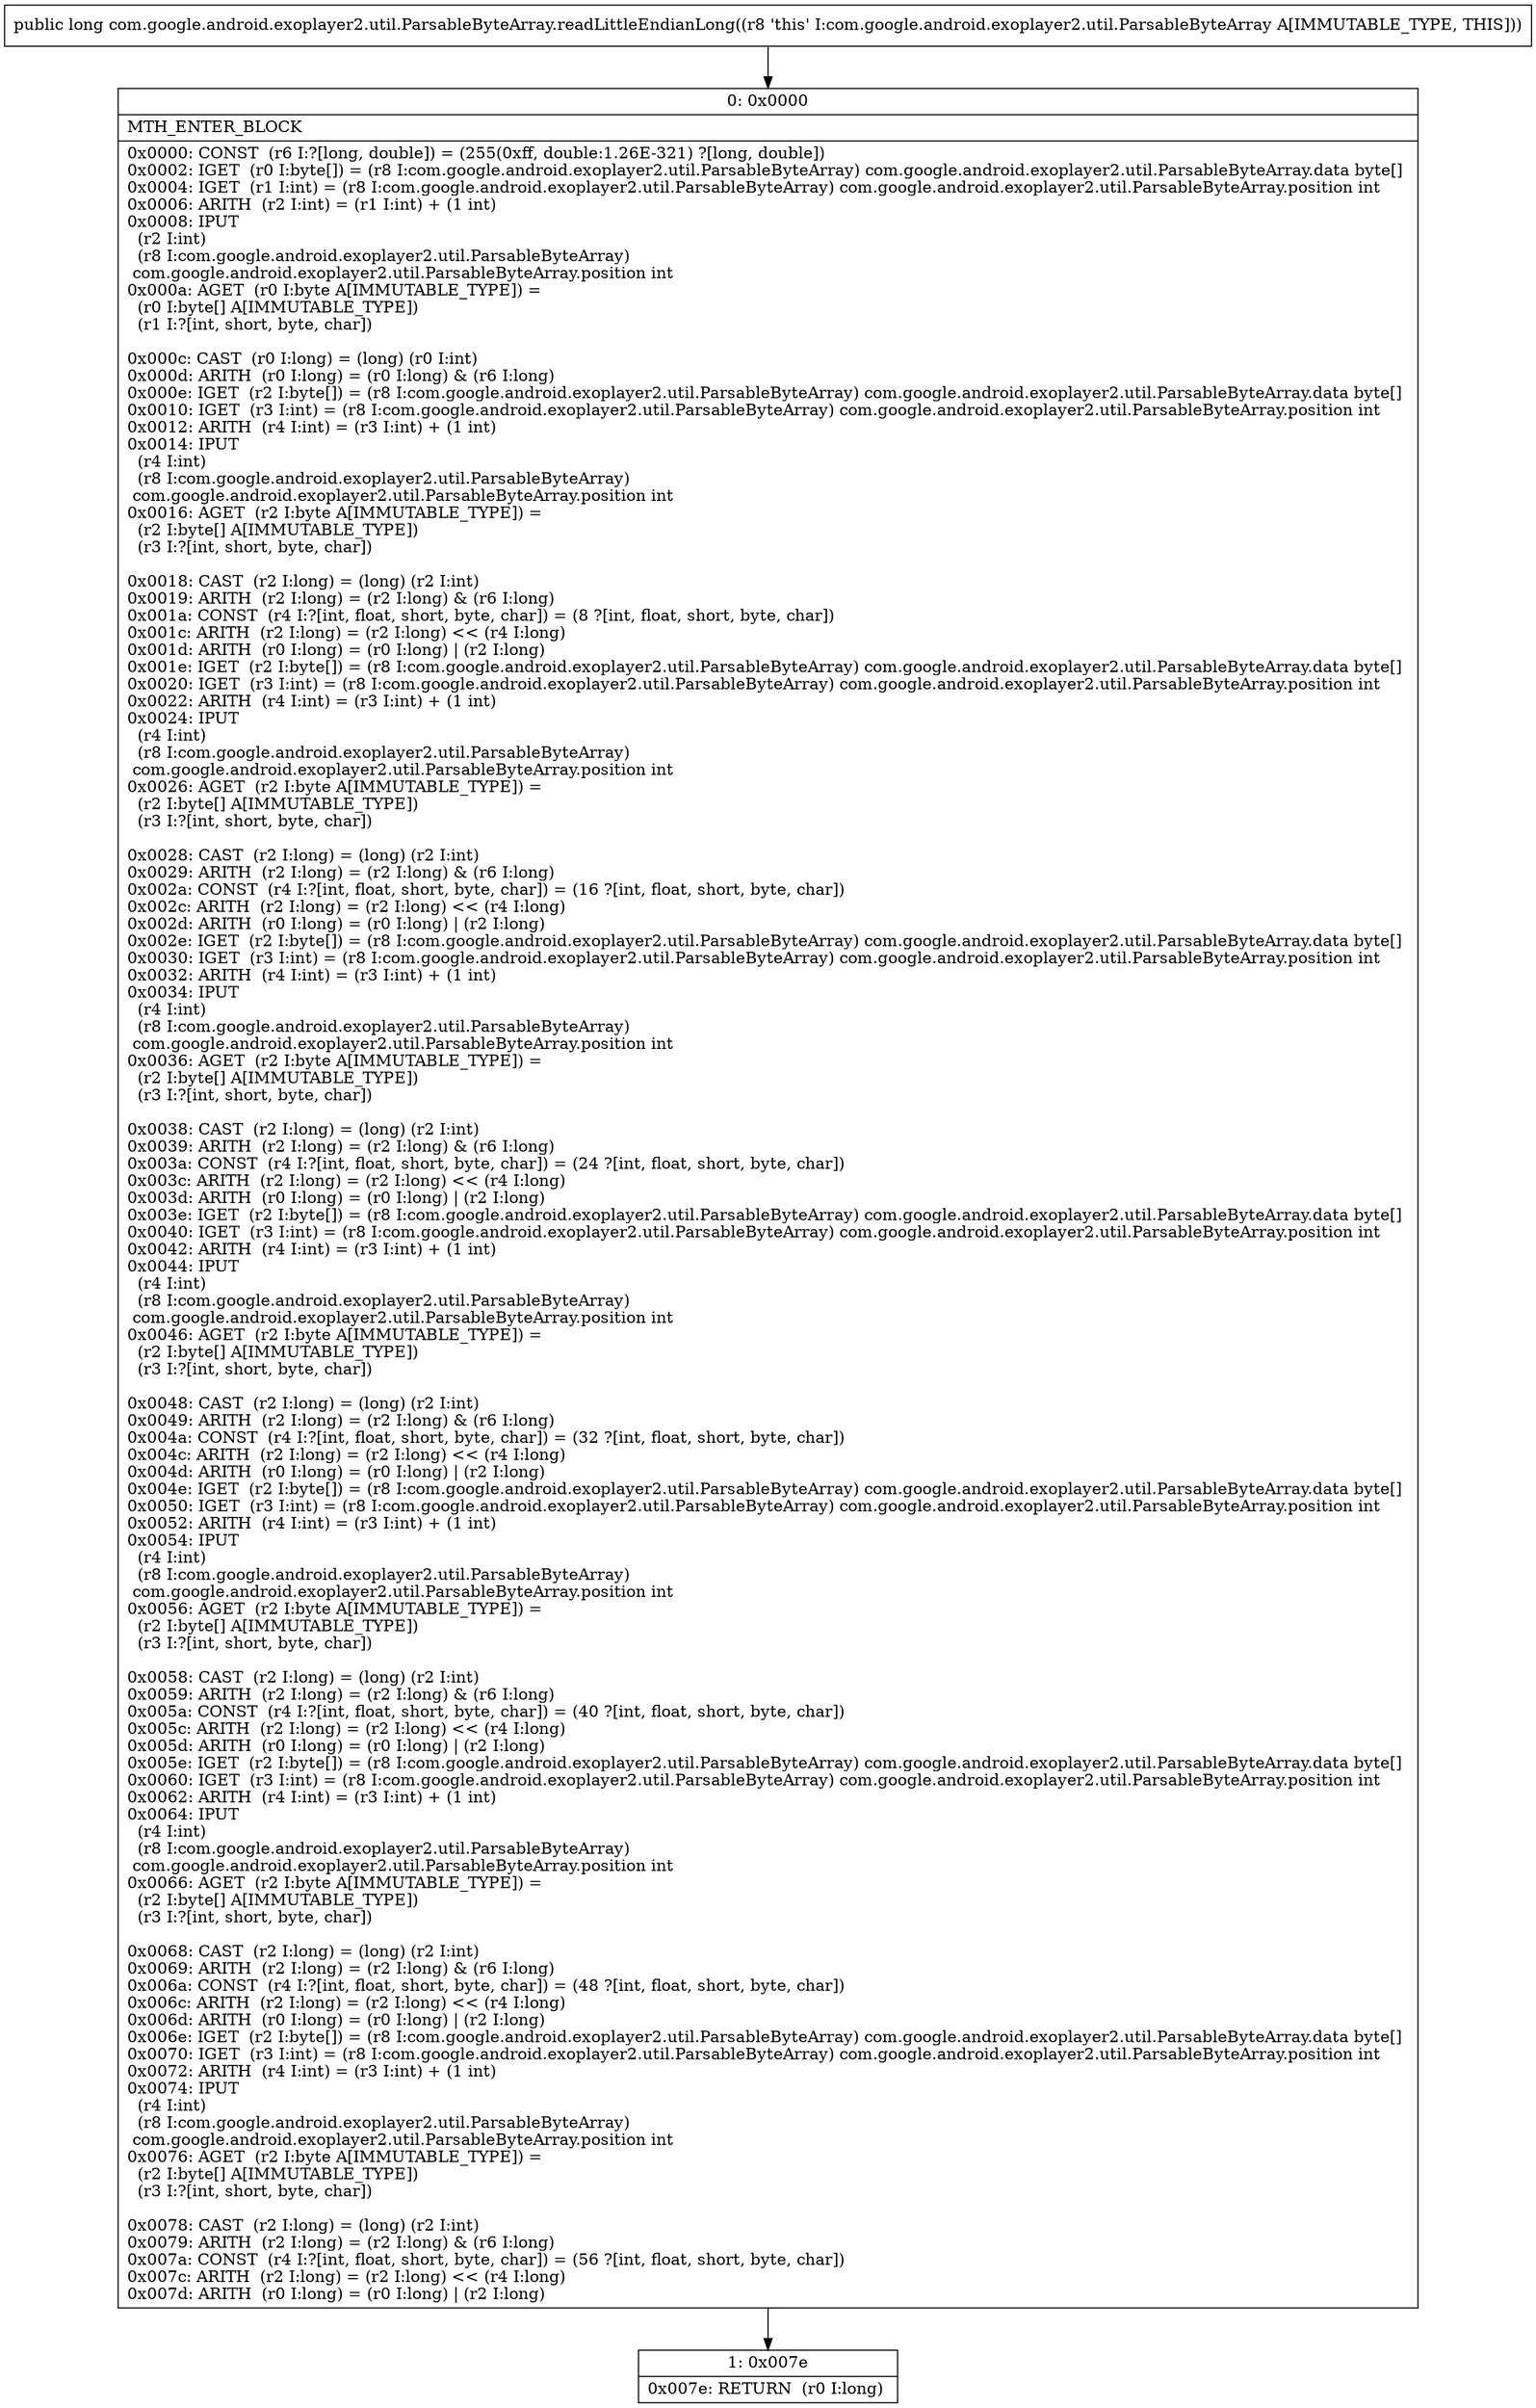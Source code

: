 digraph "CFG forcom.google.android.exoplayer2.util.ParsableByteArray.readLittleEndianLong()J" {
Node_0 [shape=record,label="{0\:\ 0x0000|MTH_ENTER_BLOCK\l|0x0000: CONST  (r6 I:?[long, double]) = (255(0xff, double:1.26E\-321) ?[long, double]) \l0x0002: IGET  (r0 I:byte[]) = (r8 I:com.google.android.exoplayer2.util.ParsableByteArray) com.google.android.exoplayer2.util.ParsableByteArray.data byte[] \l0x0004: IGET  (r1 I:int) = (r8 I:com.google.android.exoplayer2.util.ParsableByteArray) com.google.android.exoplayer2.util.ParsableByteArray.position int \l0x0006: ARITH  (r2 I:int) = (r1 I:int) + (1 int) \l0x0008: IPUT  \l  (r2 I:int)\l  (r8 I:com.google.android.exoplayer2.util.ParsableByteArray)\l com.google.android.exoplayer2.util.ParsableByteArray.position int \l0x000a: AGET  (r0 I:byte A[IMMUTABLE_TYPE]) = \l  (r0 I:byte[] A[IMMUTABLE_TYPE])\l  (r1 I:?[int, short, byte, char])\l \l0x000c: CAST  (r0 I:long) = (long) (r0 I:int) \l0x000d: ARITH  (r0 I:long) = (r0 I:long) & (r6 I:long) \l0x000e: IGET  (r2 I:byte[]) = (r8 I:com.google.android.exoplayer2.util.ParsableByteArray) com.google.android.exoplayer2.util.ParsableByteArray.data byte[] \l0x0010: IGET  (r3 I:int) = (r8 I:com.google.android.exoplayer2.util.ParsableByteArray) com.google.android.exoplayer2.util.ParsableByteArray.position int \l0x0012: ARITH  (r4 I:int) = (r3 I:int) + (1 int) \l0x0014: IPUT  \l  (r4 I:int)\l  (r8 I:com.google.android.exoplayer2.util.ParsableByteArray)\l com.google.android.exoplayer2.util.ParsableByteArray.position int \l0x0016: AGET  (r2 I:byte A[IMMUTABLE_TYPE]) = \l  (r2 I:byte[] A[IMMUTABLE_TYPE])\l  (r3 I:?[int, short, byte, char])\l \l0x0018: CAST  (r2 I:long) = (long) (r2 I:int) \l0x0019: ARITH  (r2 I:long) = (r2 I:long) & (r6 I:long) \l0x001a: CONST  (r4 I:?[int, float, short, byte, char]) = (8 ?[int, float, short, byte, char]) \l0x001c: ARITH  (r2 I:long) = (r2 I:long) \<\< (r4 I:long) \l0x001d: ARITH  (r0 I:long) = (r0 I:long) \| (r2 I:long) \l0x001e: IGET  (r2 I:byte[]) = (r8 I:com.google.android.exoplayer2.util.ParsableByteArray) com.google.android.exoplayer2.util.ParsableByteArray.data byte[] \l0x0020: IGET  (r3 I:int) = (r8 I:com.google.android.exoplayer2.util.ParsableByteArray) com.google.android.exoplayer2.util.ParsableByteArray.position int \l0x0022: ARITH  (r4 I:int) = (r3 I:int) + (1 int) \l0x0024: IPUT  \l  (r4 I:int)\l  (r8 I:com.google.android.exoplayer2.util.ParsableByteArray)\l com.google.android.exoplayer2.util.ParsableByteArray.position int \l0x0026: AGET  (r2 I:byte A[IMMUTABLE_TYPE]) = \l  (r2 I:byte[] A[IMMUTABLE_TYPE])\l  (r3 I:?[int, short, byte, char])\l \l0x0028: CAST  (r2 I:long) = (long) (r2 I:int) \l0x0029: ARITH  (r2 I:long) = (r2 I:long) & (r6 I:long) \l0x002a: CONST  (r4 I:?[int, float, short, byte, char]) = (16 ?[int, float, short, byte, char]) \l0x002c: ARITH  (r2 I:long) = (r2 I:long) \<\< (r4 I:long) \l0x002d: ARITH  (r0 I:long) = (r0 I:long) \| (r2 I:long) \l0x002e: IGET  (r2 I:byte[]) = (r8 I:com.google.android.exoplayer2.util.ParsableByteArray) com.google.android.exoplayer2.util.ParsableByteArray.data byte[] \l0x0030: IGET  (r3 I:int) = (r8 I:com.google.android.exoplayer2.util.ParsableByteArray) com.google.android.exoplayer2.util.ParsableByteArray.position int \l0x0032: ARITH  (r4 I:int) = (r3 I:int) + (1 int) \l0x0034: IPUT  \l  (r4 I:int)\l  (r8 I:com.google.android.exoplayer2.util.ParsableByteArray)\l com.google.android.exoplayer2.util.ParsableByteArray.position int \l0x0036: AGET  (r2 I:byte A[IMMUTABLE_TYPE]) = \l  (r2 I:byte[] A[IMMUTABLE_TYPE])\l  (r3 I:?[int, short, byte, char])\l \l0x0038: CAST  (r2 I:long) = (long) (r2 I:int) \l0x0039: ARITH  (r2 I:long) = (r2 I:long) & (r6 I:long) \l0x003a: CONST  (r4 I:?[int, float, short, byte, char]) = (24 ?[int, float, short, byte, char]) \l0x003c: ARITH  (r2 I:long) = (r2 I:long) \<\< (r4 I:long) \l0x003d: ARITH  (r0 I:long) = (r0 I:long) \| (r2 I:long) \l0x003e: IGET  (r2 I:byte[]) = (r8 I:com.google.android.exoplayer2.util.ParsableByteArray) com.google.android.exoplayer2.util.ParsableByteArray.data byte[] \l0x0040: IGET  (r3 I:int) = (r8 I:com.google.android.exoplayer2.util.ParsableByteArray) com.google.android.exoplayer2.util.ParsableByteArray.position int \l0x0042: ARITH  (r4 I:int) = (r3 I:int) + (1 int) \l0x0044: IPUT  \l  (r4 I:int)\l  (r8 I:com.google.android.exoplayer2.util.ParsableByteArray)\l com.google.android.exoplayer2.util.ParsableByteArray.position int \l0x0046: AGET  (r2 I:byte A[IMMUTABLE_TYPE]) = \l  (r2 I:byte[] A[IMMUTABLE_TYPE])\l  (r3 I:?[int, short, byte, char])\l \l0x0048: CAST  (r2 I:long) = (long) (r2 I:int) \l0x0049: ARITH  (r2 I:long) = (r2 I:long) & (r6 I:long) \l0x004a: CONST  (r4 I:?[int, float, short, byte, char]) = (32 ?[int, float, short, byte, char]) \l0x004c: ARITH  (r2 I:long) = (r2 I:long) \<\< (r4 I:long) \l0x004d: ARITH  (r0 I:long) = (r0 I:long) \| (r2 I:long) \l0x004e: IGET  (r2 I:byte[]) = (r8 I:com.google.android.exoplayer2.util.ParsableByteArray) com.google.android.exoplayer2.util.ParsableByteArray.data byte[] \l0x0050: IGET  (r3 I:int) = (r8 I:com.google.android.exoplayer2.util.ParsableByteArray) com.google.android.exoplayer2.util.ParsableByteArray.position int \l0x0052: ARITH  (r4 I:int) = (r3 I:int) + (1 int) \l0x0054: IPUT  \l  (r4 I:int)\l  (r8 I:com.google.android.exoplayer2.util.ParsableByteArray)\l com.google.android.exoplayer2.util.ParsableByteArray.position int \l0x0056: AGET  (r2 I:byte A[IMMUTABLE_TYPE]) = \l  (r2 I:byte[] A[IMMUTABLE_TYPE])\l  (r3 I:?[int, short, byte, char])\l \l0x0058: CAST  (r2 I:long) = (long) (r2 I:int) \l0x0059: ARITH  (r2 I:long) = (r2 I:long) & (r6 I:long) \l0x005a: CONST  (r4 I:?[int, float, short, byte, char]) = (40 ?[int, float, short, byte, char]) \l0x005c: ARITH  (r2 I:long) = (r2 I:long) \<\< (r4 I:long) \l0x005d: ARITH  (r0 I:long) = (r0 I:long) \| (r2 I:long) \l0x005e: IGET  (r2 I:byte[]) = (r8 I:com.google.android.exoplayer2.util.ParsableByteArray) com.google.android.exoplayer2.util.ParsableByteArray.data byte[] \l0x0060: IGET  (r3 I:int) = (r8 I:com.google.android.exoplayer2.util.ParsableByteArray) com.google.android.exoplayer2.util.ParsableByteArray.position int \l0x0062: ARITH  (r4 I:int) = (r3 I:int) + (1 int) \l0x0064: IPUT  \l  (r4 I:int)\l  (r8 I:com.google.android.exoplayer2.util.ParsableByteArray)\l com.google.android.exoplayer2.util.ParsableByteArray.position int \l0x0066: AGET  (r2 I:byte A[IMMUTABLE_TYPE]) = \l  (r2 I:byte[] A[IMMUTABLE_TYPE])\l  (r3 I:?[int, short, byte, char])\l \l0x0068: CAST  (r2 I:long) = (long) (r2 I:int) \l0x0069: ARITH  (r2 I:long) = (r2 I:long) & (r6 I:long) \l0x006a: CONST  (r4 I:?[int, float, short, byte, char]) = (48 ?[int, float, short, byte, char]) \l0x006c: ARITH  (r2 I:long) = (r2 I:long) \<\< (r4 I:long) \l0x006d: ARITH  (r0 I:long) = (r0 I:long) \| (r2 I:long) \l0x006e: IGET  (r2 I:byte[]) = (r8 I:com.google.android.exoplayer2.util.ParsableByteArray) com.google.android.exoplayer2.util.ParsableByteArray.data byte[] \l0x0070: IGET  (r3 I:int) = (r8 I:com.google.android.exoplayer2.util.ParsableByteArray) com.google.android.exoplayer2.util.ParsableByteArray.position int \l0x0072: ARITH  (r4 I:int) = (r3 I:int) + (1 int) \l0x0074: IPUT  \l  (r4 I:int)\l  (r8 I:com.google.android.exoplayer2.util.ParsableByteArray)\l com.google.android.exoplayer2.util.ParsableByteArray.position int \l0x0076: AGET  (r2 I:byte A[IMMUTABLE_TYPE]) = \l  (r2 I:byte[] A[IMMUTABLE_TYPE])\l  (r3 I:?[int, short, byte, char])\l \l0x0078: CAST  (r2 I:long) = (long) (r2 I:int) \l0x0079: ARITH  (r2 I:long) = (r2 I:long) & (r6 I:long) \l0x007a: CONST  (r4 I:?[int, float, short, byte, char]) = (56 ?[int, float, short, byte, char]) \l0x007c: ARITH  (r2 I:long) = (r2 I:long) \<\< (r4 I:long) \l0x007d: ARITH  (r0 I:long) = (r0 I:long) \| (r2 I:long) \l}"];
Node_1 [shape=record,label="{1\:\ 0x007e|0x007e: RETURN  (r0 I:long) \l}"];
MethodNode[shape=record,label="{public long com.google.android.exoplayer2.util.ParsableByteArray.readLittleEndianLong((r8 'this' I:com.google.android.exoplayer2.util.ParsableByteArray A[IMMUTABLE_TYPE, THIS])) }"];
MethodNode -> Node_0;
Node_0 -> Node_1;
}

